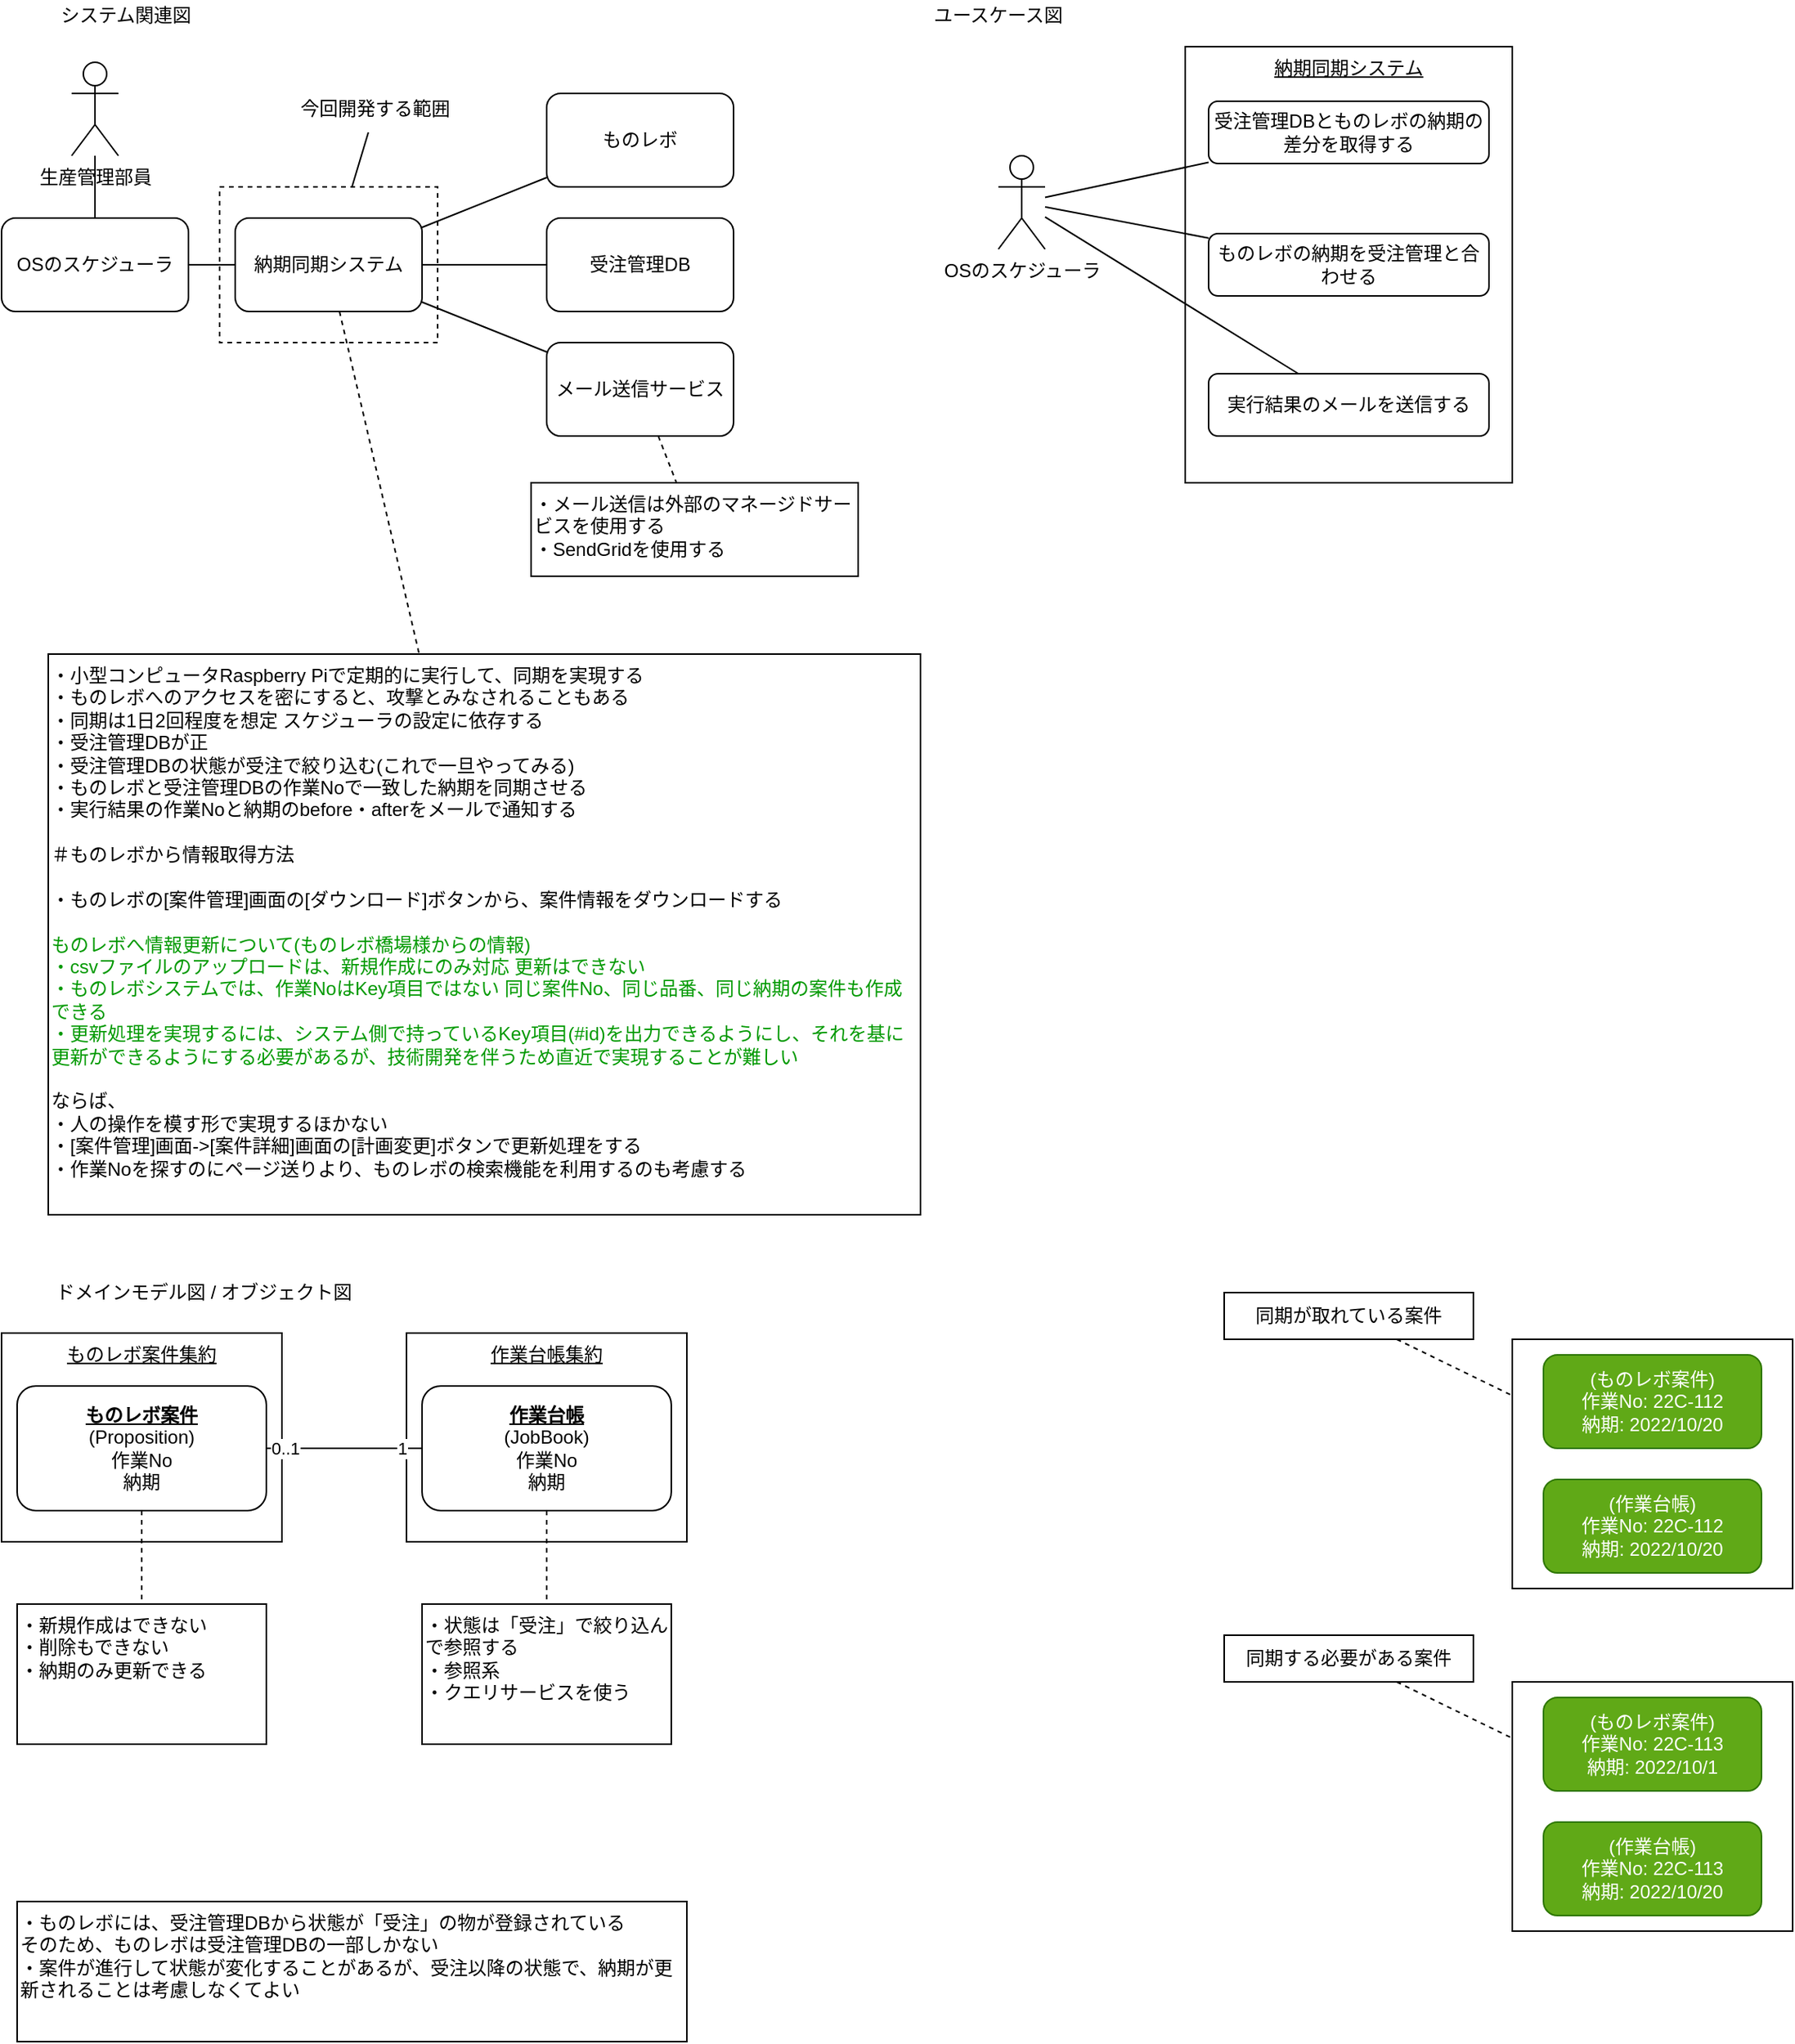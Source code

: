 <mxfile>
    <diagram id="RzdB1_ECVK01WcsdOi-J" name="sodo">
        <mxGraphModel dx="439" dy="558" grid="1" gridSize="10" guides="1" tooltips="1" connect="1" arrows="1" fold="1" page="1" pageScale="1" pageWidth="1169" pageHeight="827" background="none" math="0" shadow="0">
            <root>
                <mxCell id="0"/>
                <mxCell id="1" parent="0"/>
                <mxCell id="273" value="&lt;u&gt;作業台帳集約&lt;/u&gt;" style="rounded=0;whiteSpace=wrap;html=1;verticalAlign=top;" parent="1" vertex="1">
                    <mxGeometry x="270" y="876" width="180" height="134" as="geometry"/>
                </mxCell>
                <mxCell id="272" value="&lt;u&gt;ものレボ案件集約&lt;/u&gt;" style="rounded=0;whiteSpace=wrap;html=1;verticalAlign=top;" parent="1" vertex="1">
                    <mxGeometry x="10" y="876" width="180" height="134" as="geometry"/>
                </mxCell>
                <mxCell id="264" value="" style="rounded=0;whiteSpace=wrap;html=1;fontColor=#009900;" parent="1" vertex="1">
                    <mxGeometry x="980" y="880" width="180" height="160" as="geometry"/>
                </mxCell>
                <mxCell id="240" value="&lt;u&gt;納期同期システム&lt;/u&gt;" style="rounded=0;whiteSpace=wrap;html=1;verticalAlign=top;" parent="1" vertex="1">
                    <mxGeometry x="770" y="50" width="210" height="280" as="geometry"/>
                </mxCell>
                <mxCell id="164" style="edgeStyle=none;html=1;fontColor=#FF0000;endArrow=none;endFill=0;dashed=1;startArrow=none;" parent="1" source="5" target="158" edge="1">
                    <mxGeometry relative="1" as="geometry"/>
                </mxCell>
                <mxCell id="121" value="" style="rounded=0;whiteSpace=wrap;html=1;fillColor=none;dashed=1;" parent="1" vertex="1">
                    <mxGeometry x="150" y="140" width="140" height="100" as="geometry"/>
                </mxCell>
                <mxCell id="2" value="システム関連図" style="text;html=1;strokeColor=none;fillColor=none;align=center;verticalAlign=middle;whiteSpace=wrap;rounded=0;" parent="1" vertex="1">
                    <mxGeometry x="40" y="20" width="100" height="20" as="geometry"/>
                </mxCell>
                <mxCell id="10" value="" style="rounded=0;orthogonalLoop=1;jettySize=auto;html=1;endArrow=none;endFill=0;" parent="1" source="237" target="5" edge="1">
                    <mxGeometry relative="1" as="geometry">
                        <mxPoint x="115" y="150" as="sourcePoint"/>
                    </mxGeometry>
                </mxCell>
                <mxCell id="155" value="" style="edgeStyle=none;html=1;endArrow=none;endFill=0;" parent="1" source="5" target="117" edge="1">
                    <mxGeometry relative="1" as="geometry"/>
                </mxCell>
                <mxCell id="248" style="edgeStyle=none;html=1;endArrow=none;endFill=0;" parent="1" source="5" target="247" edge="1">
                    <mxGeometry relative="1" as="geometry"/>
                </mxCell>
                <mxCell id="254" style="edgeStyle=none;html=1;fontColor=#009900;endArrow=none;endFill=0;" parent="1" source="5" target="253" edge="1">
                    <mxGeometry relative="1" as="geometry"/>
                </mxCell>
                <mxCell id="5" value="納期同期システム" style="rounded=1;whiteSpace=wrap;html=1;" parent="1" vertex="1">
                    <mxGeometry x="160" y="160" width="120" height="60" as="geometry"/>
                </mxCell>
                <mxCell id="21" value="ユースケース図" style="text;html=1;strokeColor=none;fillColor=none;align=center;verticalAlign=middle;whiteSpace=wrap;rounded=0;" parent="1" vertex="1">
                    <mxGeometry x="600" y="20" width="100" height="20" as="geometry"/>
                </mxCell>
                <mxCell id="33" value="ドメインモデル図 / オブジェクト図" style="text;html=1;strokeColor=none;fillColor=none;align=center;verticalAlign=middle;whiteSpace=wrap;rounded=0;" parent="1" vertex="1">
                    <mxGeometry x="40" y="840" width="200" height="20" as="geometry"/>
                </mxCell>
                <mxCell id="117" value="ものレボ" style="rounded=1;whiteSpace=wrap;html=1;" parent="1" vertex="1">
                    <mxGeometry x="360" y="80" width="120" height="60" as="geometry"/>
                </mxCell>
                <mxCell id="123" style="edgeStyle=none;html=1;endArrow=none;endFill=0;" parent="1" source="122" target="121" edge="1">
                    <mxGeometry relative="1" as="geometry"/>
                </mxCell>
                <mxCell id="122" value="今回開発する範囲" style="text;html=1;strokeColor=none;fillColor=none;align=center;verticalAlign=middle;whiteSpace=wrap;rounded=0;" parent="1" vertex="1">
                    <mxGeometry x="180" y="75" width="140" height="30" as="geometry"/>
                </mxCell>
                <mxCell id="158" value="&lt;div&gt;・小型コンピュータRaspberry Piで定期的に実行して、同期を実現する&lt;/div&gt;&lt;div&gt;・ものレボへのアクセスを密にすると、攻撃とみなされることもある&lt;/div&gt;&lt;div&gt;・同期は1日2回程度を想定 スケジューラの設定に依存する&lt;/div&gt;&lt;div&gt;・受注管理DBが正&lt;/div&gt;&lt;div&gt;・受注管理DBの状態が受注で絞り込む(これで一旦やってみる)&lt;/div&gt;&lt;div&gt;・ものレボと受注管理DBの作業Noで一致した納期を同期させる&lt;/div&gt;&lt;div&gt;・実行結果の作業Noと納期のbefore・afterをメールで通知する&lt;/div&gt;&lt;div&gt;&lt;br&gt;&lt;/div&gt;&lt;div&gt;＃ものレボから情報取得方法&lt;/div&gt;&lt;div&gt;&lt;br&gt;&lt;/div&gt;&lt;div&gt;・ものレボの[案件管理]画面の[ダウンロード]ボタンから、案件情報をダウンロードする&lt;br&gt;&lt;/div&gt;&lt;div&gt;&lt;br&gt;&lt;/div&gt;&lt;div&gt;&lt;font color=&quot;#009900&quot;&gt;ものレボへ情報更新について(ものレボ橋場様からの情報)&lt;/font&gt;&lt;/div&gt;&lt;div&gt;&lt;span style=&quot;color: rgb(0 , 153 , 0)&quot;&gt;・csvファイルのアップロードは、新規作成にのみ対応 更新はできない&lt;/span&gt;&lt;br&gt;&lt;/div&gt;&lt;div&gt;&lt;font color=&quot;#009900&quot;&gt;・ものレボシステムでは、作業NoはKey項目ではない&amp;nbsp;&lt;span&gt;同じ案件No、同じ品番、同じ納期の案件も作成できる&lt;/span&gt;&lt;/font&gt;&lt;/div&gt;&lt;div&gt;&lt;font color=&quot;#009900&quot;&gt;&lt;span&gt;・&lt;/span&gt;&lt;span&gt;更新処理を実現するには、システム側で持っているKey項目(#id)を&lt;/span&gt;&lt;span&gt;出力できるようにし、それを基に更新ができるようにする必要があるが、&lt;/span&gt;&lt;span&gt;技術開発を伴うため直近で実現することが難しい&lt;/span&gt;&lt;/font&gt;&lt;/div&gt;&lt;div&gt;&lt;span&gt;&lt;br&gt;&lt;/span&gt;&lt;/div&gt;&lt;div&gt;&lt;span&gt;ならば、&lt;/span&gt;&lt;/div&gt;&lt;div&gt;&lt;span&gt;・人の操作を模す形で実現するほかない&lt;/span&gt;&lt;/div&gt;&lt;div&gt;&lt;span&gt;・[案件管理]画面-&amp;gt;[案件詳細]画面の[計画変更]ボタンで更新処理をする&lt;/span&gt;&lt;/div&gt;&lt;div&gt;&lt;span&gt;・作業Noを探すのにページ送りより、ものレボの検索機能を利用するのも考慮する&lt;/span&gt;&lt;/div&gt;&lt;div&gt;&lt;br&gt;&lt;/div&gt;" style="rounded=0;whiteSpace=wrap;html=1;align=left;verticalAlign=top;" parent="1" vertex="1">
                    <mxGeometry x="40" y="440" width="560" height="360" as="geometry"/>
                </mxCell>
                <mxCell id="242" style="edgeStyle=none;html=1;endArrow=none;endFill=0;" parent="1" source="238" target="241" edge="1">
                    <mxGeometry relative="1" as="geometry"/>
                </mxCell>
                <mxCell id="256" style="edgeStyle=none;html=1;fontColor=#009900;endArrow=none;endFill=0;" parent="1" source="238" target="255" edge="1">
                    <mxGeometry relative="1" as="geometry"/>
                </mxCell>
                <mxCell id="260" style="edgeStyle=none;html=1;fontColor=#009900;endArrow=none;endFill=0;" parent="1" source="238" target="259" edge="1">
                    <mxGeometry relative="1" as="geometry"/>
                </mxCell>
                <mxCell id="238" value="OSのスケジューラ" style="shape=umlActor;verticalLabelPosition=bottom;verticalAlign=top;html=1;outlineConnect=0;" parent="1" vertex="1">
                    <mxGeometry x="650" y="120" width="30" height="60" as="geometry"/>
                </mxCell>
                <mxCell id="241" value="ものレボの納期を受注管理と合わせる" style="rounded=1;whiteSpace=wrap;html=1;" parent="1" vertex="1">
                    <mxGeometry x="785" y="170" width="180" height="40" as="geometry"/>
                </mxCell>
                <mxCell id="243" value="(ものレボ案件)&lt;br&gt;作業No: 22C-112&lt;br&gt;納期: 2022/10/20" style="rounded=1;whiteSpace=wrap;html=1;verticalAlign=middle;align=center;fillColor=#60a917;strokeColor=#2D7600;fontColor=#ffffff;" parent="1" vertex="1">
                    <mxGeometry x="1000" y="890" width="140" height="60" as="geometry"/>
                </mxCell>
                <mxCell id="246" value="(作業台帳)&lt;br&gt;作業No: 22C-112&lt;br&gt;納期: 2022/10/20" style="rounded=1;whiteSpace=wrap;html=1;verticalAlign=middle;align=center;fillColor=#60a917;strokeColor=#2D7600;fontColor=#ffffff;" parent="1" vertex="1">
                    <mxGeometry x="1000" y="970" width="140" height="60" as="geometry"/>
                </mxCell>
                <mxCell id="247" value="OSのスケジューラ" style="rounded=1;whiteSpace=wrap;html=1;" parent="1" vertex="1">
                    <mxGeometry x="10" y="160" width="120" height="60" as="geometry"/>
                </mxCell>
                <mxCell id="252" style="edgeStyle=none;html=1;endArrow=none;endFill=0;" parent="1" source="249" target="247" edge="1">
                    <mxGeometry relative="1" as="geometry"/>
                </mxCell>
                <mxCell id="249" value="生産管理部員" style="shape=umlActor;verticalLabelPosition=bottom;verticalAlign=top;html=1;outlineConnect=0;" parent="1" vertex="1">
                    <mxGeometry x="55" y="60" width="30" height="60" as="geometry"/>
                </mxCell>
                <mxCell id="237" value="受注管理DB" style="rounded=1;whiteSpace=wrap;html=1;" parent="1" vertex="1">
                    <mxGeometry x="360" y="160" width="120" height="60" as="geometry"/>
                </mxCell>
                <mxCell id="251" value="" style="edgeStyle=none;html=1;fontColor=#FF0000;endArrow=none;endFill=0;dashed=1;" parent="1" source="5" target="237" edge="1">
                    <mxGeometry relative="1" as="geometry">
                        <mxPoint x="225.87" y="220" as="sourcePoint"/>
                        <mxPoint x="280.652" y="500" as="targetPoint"/>
                    </mxGeometry>
                </mxCell>
                <mxCell id="258" style="edgeStyle=none;html=1;fontColor=#009900;endArrow=none;endFill=0;dashed=1;" parent="1" source="253" target="257" edge="1">
                    <mxGeometry relative="1" as="geometry"/>
                </mxCell>
                <mxCell id="253" value="メール送信サービス" style="rounded=1;whiteSpace=wrap;html=1;" parent="1" vertex="1">
                    <mxGeometry x="360" y="240" width="120" height="60" as="geometry"/>
                </mxCell>
                <mxCell id="255" value="実行結果のメールを送信する" style="rounded=1;whiteSpace=wrap;html=1;" parent="1" vertex="1">
                    <mxGeometry x="785" y="260" width="180" height="40" as="geometry"/>
                </mxCell>
                <mxCell id="257" value="・メール送信は外部のマネージドサービスを使用する&lt;br&gt;・SendGridを使用する" style="rounded=0;whiteSpace=wrap;html=1;align=left;verticalAlign=top;" parent="1" vertex="1">
                    <mxGeometry x="350" y="330" width="210" height="60" as="geometry"/>
                </mxCell>
                <mxCell id="259" value="受注管理DBとものレボの納期の差分を取得する" style="rounded=1;whiteSpace=wrap;html=1;" parent="1" vertex="1">
                    <mxGeometry x="785" y="85" width="180" height="40" as="geometry"/>
                </mxCell>
                <mxCell id="277" style="edgeStyle=none;html=1;dashed=1;fontColor=default;endArrow=none;endFill=0;" parent="1" source="262" target="276" edge="1">
                    <mxGeometry relative="1" as="geometry"/>
                </mxCell>
                <mxCell id="278" style="edgeStyle=none;html=1;fontColor=default;endArrow=none;endFill=0;" parent="1" source="262" target="263" edge="1">
                    <mxGeometry relative="1" as="geometry"/>
                </mxCell>
                <mxCell id="279" value="0..1" style="edgeLabel;html=1;align=center;verticalAlign=middle;resizable=0;points=[];fontColor=default;" parent="278" vertex="1" connectable="0">
                    <mxGeometry x="-0.767" relative="1" as="geometry">
                        <mxPoint as="offset"/>
                    </mxGeometry>
                </mxCell>
                <mxCell id="280" value="1" style="edgeLabel;html=1;align=center;verticalAlign=middle;resizable=0;points=[];fontColor=default;" parent="278" vertex="1" connectable="0">
                    <mxGeometry x="0.733" relative="1" as="geometry">
                        <mxPoint as="offset"/>
                    </mxGeometry>
                </mxCell>
                <mxCell id="262" value="&lt;u&gt;&lt;b&gt;ものレボ案件&lt;br&gt;&lt;/b&gt;&lt;/u&gt;(Proposition)&lt;br&gt;作業No&lt;br&gt;納期" style="rounded=1;whiteSpace=wrap;html=1;verticalAlign=middle;align=center;" parent="1" vertex="1">
                    <mxGeometry x="20" y="910" width="160" height="80" as="geometry"/>
                </mxCell>
                <mxCell id="275" style="edgeStyle=none;html=1;dashed=1;fontColor=default;endArrow=none;endFill=0;" parent="1" source="263" target="274" edge="1">
                    <mxGeometry relative="1" as="geometry"/>
                </mxCell>
                <mxCell id="263" value="&lt;u&gt;&lt;b&gt;作業台帳&lt;br&gt;&lt;/b&gt;&lt;/u&gt;(JobBook)&lt;br&gt;作業No&lt;br&gt;納期" style="rounded=1;whiteSpace=wrap;html=1;verticalAlign=middle;align=center;" parent="1" vertex="1">
                    <mxGeometry x="280" y="910" width="160" height="80" as="geometry"/>
                </mxCell>
                <mxCell id="266" style="edgeStyle=none;html=1;fontColor=default;endArrow=none;endFill=0;dashed=1;" parent="1" source="265" target="264" edge="1">
                    <mxGeometry relative="1" as="geometry"/>
                </mxCell>
                <mxCell id="265" value="同期が取れている案件" style="rounded=0;whiteSpace=wrap;html=1;fontColor=default;" parent="1" vertex="1">
                    <mxGeometry x="795" y="850" width="160" height="30" as="geometry"/>
                </mxCell>
                <mxCell id="267" value="" style="rounded=0;whiteSpace=wrap;html=1;fontColor=#009900;" parent="1" vertex="1">
                    <mxGeometry x="980" y="1100" width="180" height="160" as="geometry"/>
                </mxCell>
                <mxCell id="268" value="(ものレボ案件)&lt;br&gt;作業No: 22C-113&lt;br&gt;納期: 2022/10/1" style="rounded=1;whiteSpace=wrap;html=1;verticalAlign=middle;align=center;fillColor=#60a917;strokeColor=#2D7600;fontColor=#ffffff;" parent="1" vertex="1">
                    <mxGeometry x="1000" y="1110" width="140" height="60" as="geometry"/>
                </mxCell>
                <mxCell id="269" value="(作業台帳)&lt;br&gt;作業No: 22C-113&lt;br&gt;納期: 2022/10/20" style="rounded=1;whiteSpace=wrap;html=1;verticalAlign=middle;align=center;fillColor=#60a917;strokeColor=#2D7600;fontColor=#ffffff;" parent="1" vertex="1">
                    <mxGeometry x="1000" y="1190" width="140" height="60" as="geometry"/>
                </mxCell>
                <mxCell id="270" style="edgeStyle=none;html=1;fontColor=default;endArrow=none;endFill=0;dashed=1;" parent="1" source="271" target="267" edge="1">
                    <mxGeometry relative="1" as="geometry"/>
                </mxCell>
                <mxCell id="271" value="同期する必要がある案件" style="rounded=0;whiteSpace=wrap;html=1;fontColor=default;" parent="1" vertex="1">
                    <mxGeometry x="795" y="1070" width="160" height="30" as="geometry"/>
                </mxCell>
                <mxCell id="274" value="・状態は「受注」で絞り込んで参照する&lt;br&gt;・参照系&lt;br&gt;・クエリサービスを使う" style="rounded=0;whiteSpace=wrap;html=1;align=left;verticalAlign=top;" parent="1" vertex="1">
                    <mxGeometry x="280" y="1050" width="160" height="90" as="geometry"/>
                </mxCell>
                <mxCell id="276" value="・新規作成はできない&lt;br&gt;・削除もできない&lt;br&gt;・納期のみ更新できる&lt;br&gt;" style="rounded=0;whiteSpace=wrap;html=1;align=left;verticalAlign=top;" parent="1" vertex="1">
                    <mxGeometry x="20" y="1050" width="160" height="90" as="geometry"/>
                </mxCell>
                <mxCell id="281" value="・ものレボには、受注管理DBから状態が「受注」の物が登録されている&lt;br&gt;そのため、ものレボは受注管理DBの一部しかない&lt;br&gt;・案件が進行して状態が変化することがあるが、受注以降の状態で、納期が更新されることは考慮しなくてよい" style="rounded=0;whiteSpace=wrap;html=1;align=left;verticalAlign=top;" parent="1" vertex="1">
                    <mxGeometry x="20" y="1241" width="430" height="90" as="geometry"/>
                </mxCell>
            </root>
        </mxGraphModel>
    </diagram>
</mxfile>
